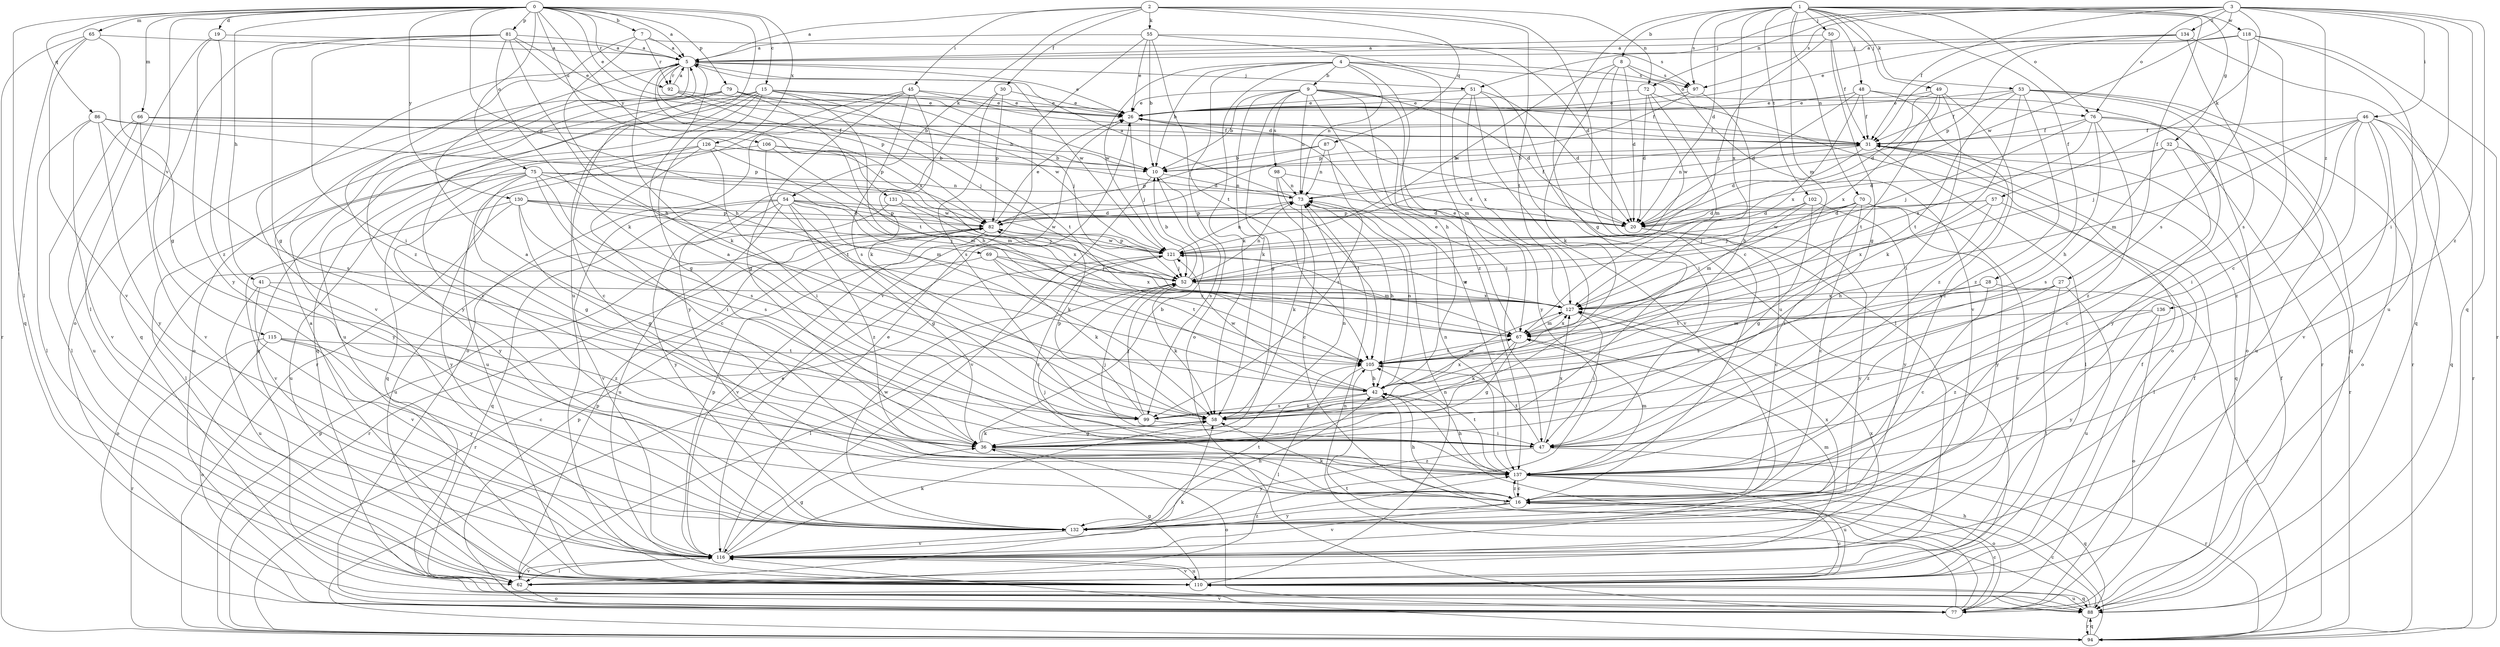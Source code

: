 strict digraph  {
0;
1;
2;
3;
4;
5;
7;
8;
9;
10;
15;
16;
19;
20;
26;
27;
28;
30;
31;
32;
36;
41;
42;
45;
46;
47;
48;
49;
50;
51;
52;
53;
54;
55;
57;
58;
62;
65;
66;
67;
69;
70;
72;
73;
75;
76;
77;
79;
81;
82;
86;
87;
88;
92;
94;
97;
98;
99;
102;
105;
106;
110;
115;
116;
118;
121;
126;
127;
130;
131;
132;
134;
136;
137;
0 -> 5  [label=a];
0 -> 7  [label=b];
0 -> 15  [label=c];
0 -> 19  [label=d];
0 -> 26  [label=e];
0 -> 41  [label=h];
0 -> 62  [label=l];
0 -> 65  [label=m];
0 -> 66  [label=m];
0 -> 69  [label=n];
0 -> 75  [label=o];
0 -> 79  [label=p];
0 -> 81  [label=p];
0 -> 86  [label=q];
0 -> 92  [label=r];
0 -> 106  [label=u];
0 -> 110  [label=u];
0 -> 115  [label=v];
0 -> 126  [label=x];
0 -> 130  [label=y];
0 -> 131  [label=y];
1 -> 8  [label=b];
1 -> 20  [label=d];
1 -> 27  [label=f];
1 -> 28  [label=f];
1 -> 32  [label=g];
1 -> 36  [label=g];
1 -> 48  [label=j];
1 -> 49  [label=j];
1 -> 50  [label=j];
1 -> 53  [label=k];
1 -> 67  [label=m];
1 -> 70  [label=n];
1 -> 76  [label=o];
1 -> 97  [label=s];
1 -> 102  [label=t];
1 -> 118  [label=w];
1 -> 127  [label=x];
2 -> 5  [label=a];
2 -> 16  [label=c];
2 -> 30  [label=f];
2 -> 45  [label=i];
2 -> 54  [label=k];
2 -> 55  [label=k];
2 -> 72  [label=n];
2 -> 87  [label=q];
2 -> 105  [label=t];
3 -> 31  [label=f];
3 -> 46  [label=i];
3 -> 47  [label=i];
3 -> 51  [label=j];
3 -> 57  [label=k];
3 -> 72  [label=n];
3 -> 76  [label=o];
3 -> 88  [label=q];
3 -> 97  [label=s];
3 -> 121  [label=w];
3 -> 134  [label=z];
3 -> 136  [label=z];
3 -> 137  [label=z];
4 -> 9  [label=b];
4 -> 10  [label=b];
4 -> 42  [label=h];
4 -> 58  [label=k];
4 -> 73  [label=n];
4 -> 76  [label=o];
4 -> 77  [label=o];
4 -> 97  [label=s];
4 -> 121  [label=w];
4 -> 137  [label=z];
5 -> 26  [label=e];
5 -> 51  [label=j];
5 -> 58  [label=k];
5 -> 82  [label=p];
5 -> 88  [label=q];
5 -> 92  [label=r];
5 -> 116  [label=v];
5 -> 121  [label=w];
5 -> 127  [label=x];
7 -> 5  [label=a];
7 -> 42  [label=h];
7 -> 92  [label=r];
7 -> 97  [label=s];
7 -> 137  [label=z];
8 -> 20  [label=d];
8 -> 58  [label=k];
8 -> 62  [label=l];
8 -> 97  [label=s];
8 -> 116  [label=v];
8 -> 121  [label=w];
9 -> 10  [label=b];
9 -> 20  [label=d];
9 -> 26  [label=e];
9 -> 31  [label=f];
9 -> 36  [label=g];
9 -> 47  [label=i];
9 -> 58  [label=k];
9 -> 67  [label=m];
9 -> 73  [label=n];
9 -> 98  [label=s];
9 -> 137  [label=z];
10 -> 73  [label=n];
10 -> 99  [label=s];
10 -> 116  [label=v];
15 -> 10  [label=b];
15 -> 16  [label=c];
15 -> 26  [label=e];
15 -> 36  [label=g];
15 -> 42  [label=h];
15 -> 52  [label=j];
15 -> 77  [label=o];
15 -> 88  [label=q];
15 -> 105  [label=t];
15 -> 110  [label=u];
16 -> 42  [label=h];
16 -> 52  [label=j];
16 -> 58  [label=k];
16 -> 116  [label=v];
16 -> 132  [label=y];
16 -> 137  [label=z];
19 -> 5  [label=a];
19 -> 62  [label=l];
19 -> 132  [label=y];
19 -> 137  [label=z];
20 -> 16  [label=c];
20 -> 132  [label=y];
26 -> 31  [label=f];
26 -> 52  [label=j];
27 -> 62  [label=l];
27 -> 99  [label=s];
27 -> 110  [label=u];
27 -> 127  [label=x];
27 -> 137  [label=z];
28 -> 16  [label=c];
28 -> 94  [label=r];
28 -> 105  [label=t];
28 -> 127  [label=x];
30 -> 26  [label=e];
30 -> 82  [label=p];
30 -> 99  [label=s];
30 -> 132  [label=y];
31 -> 10  [label=b];
31 -> 20  [label=d];
31 -> 62  [label=l];
31 -> 73  [label=n];
31 -> 88  [label=q];
32 -> 10  [label=b];
32 -> 16  [label=c];
32 -> 20  [label=d];
32 -> 94  [label=r];
32 -> 99  [label=s];
36 -> 5  [label=a];
36 -> 10  [label=b];
36 -> 58  [label=k];
36 -> 73  [label=n];
36 -> 77  [label=o];
36 -> 137  [label=z];
41 -> 110  [label=u];
41 -> 116  [label=v];
41 -> 127  [label=x];
41 -> 137  [label=z];
42 -> 58  [label=k];
42 -> 73  [label=n];
42 -> 99  [label=s];
42 -> 121  [label=w];
45 -> 26  [label=e];
45 -> 31  [label=f];
45 -> 36  [label=g];
45 -> 58  [label=k];
45 -> 77  [label=o];
45 -> 94  [label=r];
45 -> 99  [label=s];
46 -> 31  [label=f];
46 -> 47  [label=i];
46 -> 52  [label=j];
46 -> 67  [label=m];
46 -> 77  [label=o];
46 -> 88  [label=q];
46 -> 94  [label=r];
46 -> 116  [label=v];
46 -> 137  [label=z];
47 -> 5  [label=a];
47 -> 52  [label=j];
47 -> 94  [label=r];
47 -> 105  [label=t];
47 -> 127  [label=x];
47 -> 132  [label=y];
48 -> 20  [label=d];
48 -> 26  [label=e];
48 -> 31  [label=f];
48 -> 94  [label=r];
48 -> 127  [label=x];
48 -> 137  [label=z];
49 -> 16  [label=c];
49 -> 20  [label=d];
49 -> 26  [label=e];
49 -> 47  [label=i];
49 -> 105  [label=t];
49 -> 127  [label=x];
50 -> 5  [label=a];
50 -> 31  [label=f];
50 -> 36  [label=g];
50 -> 52  [label=j];
51 -> 20  [label=d];
51 -> 26  [label=e];
51 -> 47  [label=i];
51 -> 116  [label=v];
51 -> 127  [label=x];
51 -> 132  [label=y];
52 -> 10  [label=b];
52 -> 58  [label=k];
52 -> 62  [label=l];
52 -> 73  [label=n];
52 -> 127  [label=x];
53 -> 26  [label=e];
53 -> 31  [label=f];
53 -> 58  [label=k];
53 -> 77  [label=o];
53 -> 88  [label=q];
53 -> 94  [label=r];
53 -> 105  [label=t];
53 -> 137  [label=z];
54 -> 20  [label=d];
54 -> 36  [label=g];
54 -> 58  [label=k];
54 -> 82  [label=p];
54 -> 88  [label=q];
54 -> 110  [label=u];
54 -> 116  [label=v];
54 -> 121  [label=w];
54 -> 132  [label=y];
54 -> 137  [label=z];
55 -> 5  [label=a];
55 -> 10  [label=b];
55 -> 20  [label=d];
55 -> 26  [label=e];
55 -> 105  [label=t];
55 -> 110  [label=u];
55 -> 116  [label=v];
57 -> 20  [label=d];
57 -> 42  [label=h];
57 -> 62  [label=l];
57 -> 82  [label=p];
57 -> 127  [label=x];
58 -> 36  [label=g];
58 -> 127  [label=x];
62 -> 58  [label=k];
62 -> 77  [label=o];
62 -> 82  [label=p];
62 -> 116  [label=v];
65 -> 5  [label=a];
65 -> 36  [label=g];
65 -> 88  [label=q];
65 -> 94  [label=r];
65 -> 116  [label=v];
66 -> 10  [label=b];
66 -> 31  [label=f];
66 -> 62  [label=l];
66 -> 82  [label=p];
66 -> 110  [label=u];
66 -> 116  [label=v];
67 -> 26  [label=e];
67 -> 36  [label=g];
67 -> 58  [label=k];
67 -> 105  [label=t];
67 -> 127  [label=x];
69 -> 52  [label=j];
69 -> 58  [label=k];
69 -> 77  [label=o];
69 -> 105  [label=t];
69 -> 127  [label=x];
70 -> 16  [label=c];
70 -> 20  [label=d];
70 -> 47  [label=i];
70 -> 52  [label=j];
70 -> 116  [label=v];
70 -> 121  [label=w];
70 -> 132  [label=y];
72 -> 20  [label=d];
72 -> 26  [label=e];
72 -> 67  [label=m];
72 -> 77  [label=o];
72 -> 121  [label=w];
73 -> 5  [label=a];
73 -> 31  [label=f];
73 -> 42  [label=h];
73 -> 58  [label=k];
73 -> 82  [label=p];
75 -> 36  [label=g];
75 -> 47  [label=i];
75 -> 62  [label=l];
75 -> 67  [label=m];
75 -> 73  [label=n];
75 -> 99  [label=s];
75 -> 110  [label=u];
75 -> 121  [label=w];
75 -> 132  [label=y];
76 -> 31  [label=f];
76 -> 42  [label=h];
76 -> 52  [label=j];
76 -> 110  [label=u];
76 -> 127  [label=x];
76 -> 132  [label=y];
76 -> 137  [label=z];
77 -> 16  [label=c];
77 -> 31  [label=f];
77 -> 42  [label=h];
77 -> 73  [label=n];
77 -> 82  [label=p];
79 -> 16  [label=c];
79 -> 26  [label=e];
79 -> 88  [label=q];
79 -> 105  [label=t];
79 -> 121  [label=w];
79 -> 132  [label=y];
81 -> 5  [label=a];
81 -> 20  [label=d];
81 -> 26  [label=e];
81 -> 36  [label=g];
81 -> 42  [label=h];
81 -> 47  [label=i];
81 -> 58  [label=k];
81 -> 77  [label=o];
82 -> 26  [label=e];
82 -> 94  [label=r];
82 -> 116  [label=v];
82 -> 121  [label=w];
86 -> 31  [label=f];
86 -> 62  [label=l];
86 -> 82  [label=p];
86 -> 99  [label=s];
86 -> 116  [label=v];
86 -> 132  [label=y];
87 -> 10  [label=b];
87 -> 73  [label=n];
87 -> 82  [label=p];
87 -> 99  [label=s];
88 -> 16  [label=c];
88 -> 31  [label=f];
88 -> 94  [label=r];
88 -> 105  [label=t];
88 -> 110  [label=u];
92 -> 5  [label=a];
92 -> 10  [label=b];
92 -> 26  [label=e];
92 -> 52  [label=j];
94 -> 26  [label=e];
94 -> 42  [label=h];
94 -> 82  [label=p];
94 -> 88  [label=q];
94 -> 116  [label=v];
97 -> 26  [label=e];
97 -> 42  [label=h];
97 -> 82  [label=p];
98 -> 16  [label=c];
98 -> 20  [label=d];
98 -> 73  [label=n];
98 -> 105  [label=t];
99 -> 47  [label=i];
99 -> 52  [label=j];
99 -> 82  [label=p];
102 -> 20  [label=d];
102 -> 36  [label=g];
102 -> 52  [label=j];
102 -> 67  [label=m];
102 -> 132  [label=y];
105 -> 42  [label=h];
105 -> 62  [label=l];
105 -> 67  [label=m];
106 -> 10  [label=b];
106 -> 20  [label=d];
106 -> 67  [label=m];
106 -> 105  [label=t];
106 -> 132  [label=y];
110 -> 5  [label=a];
110 -> 16  [label=c];
110 -> 31  [label=f];
110 -> 36  [label=g];
110 -> 73  [label=n];
110 -> 88  [label=q];
110 -> 116  [label=v];
115 -> 16  [label=c];
115 -> 77  [label=o];
115 -> 94  [label=r];
115 -> 105  [label=t];
115 -> 132  [label=y];
116 -> 26  [label=e];
116 -> 36  [label=g];
116 -> 58  [label=k];
116 -> 62  [label=l];
116 -> 67  [label=m];
116 -> 82  [label=p];
116 -> 110  [label=u];
116 -> 127  [label=x];
116 -> 137  [label=z];
118 -> 5  [label=a];
118 -> 16  [label=c];
118 -> 31  [label=f];
118 -> 94  [label=r];
118 -> 99  [label=s];
118 -> 110  [label=u];
121 -> 52  [label=j];
121 -> 67  [label=m];
121 -> 73  [label=n];
121 -> 82  [label=p];
121 -> 94  [label=r];
121 -> 137  [label=z];
126 -> 10  [label=b];
126 -> 16  [label=c];
126 -> 47  [label=i];
126 -> 67  [label=m];
126 -> 88  [label=q];
126 -> 110  [label=u];
127 -> 26  [label=e];
127 -> 47  [label=i];
127 -> 67  [label=m];
127 -> 121  [label=w];
130 -> 20  [label=d];
130 -> 36  [label=g];
130 -> 52  [label=j];
130 -> 82  [label=p];
130 -> 99  [label=s];
130 -> 116  [label=v];
130 -> 132  [label=y];
131 -> 20  [label=d];
131 -> 52  [label=j];
131 -> 110  [label=u];
131 -> 127  [label=x];
132 -> 42  [label=h];
132 -> 105  [label=t];
132 -> 116  [label=v];
132 -> 121  [label=w];
132 -> 127  [label=x];
134 -> 5  [label=a];
134 -> 26  [label=e];
134 -> 82  [label=p];
134 -> 88  [label=q];
134 -> 99  [label=s];
136 -> 67  [label=m];
136 -> 77  [label=o];
136 -> 132  [label=y];
136 -> 137  [label=z];
137 -> 16  [label=c];
137 -> 42  [label=h];
137 -> 67  [label=m];
137 -> 73  [label=n];
137 -> 77  [label=o];
137 -> 88  [label=q];
137 -> 105  [label=t];
137 -> 110  [label=u];
}

